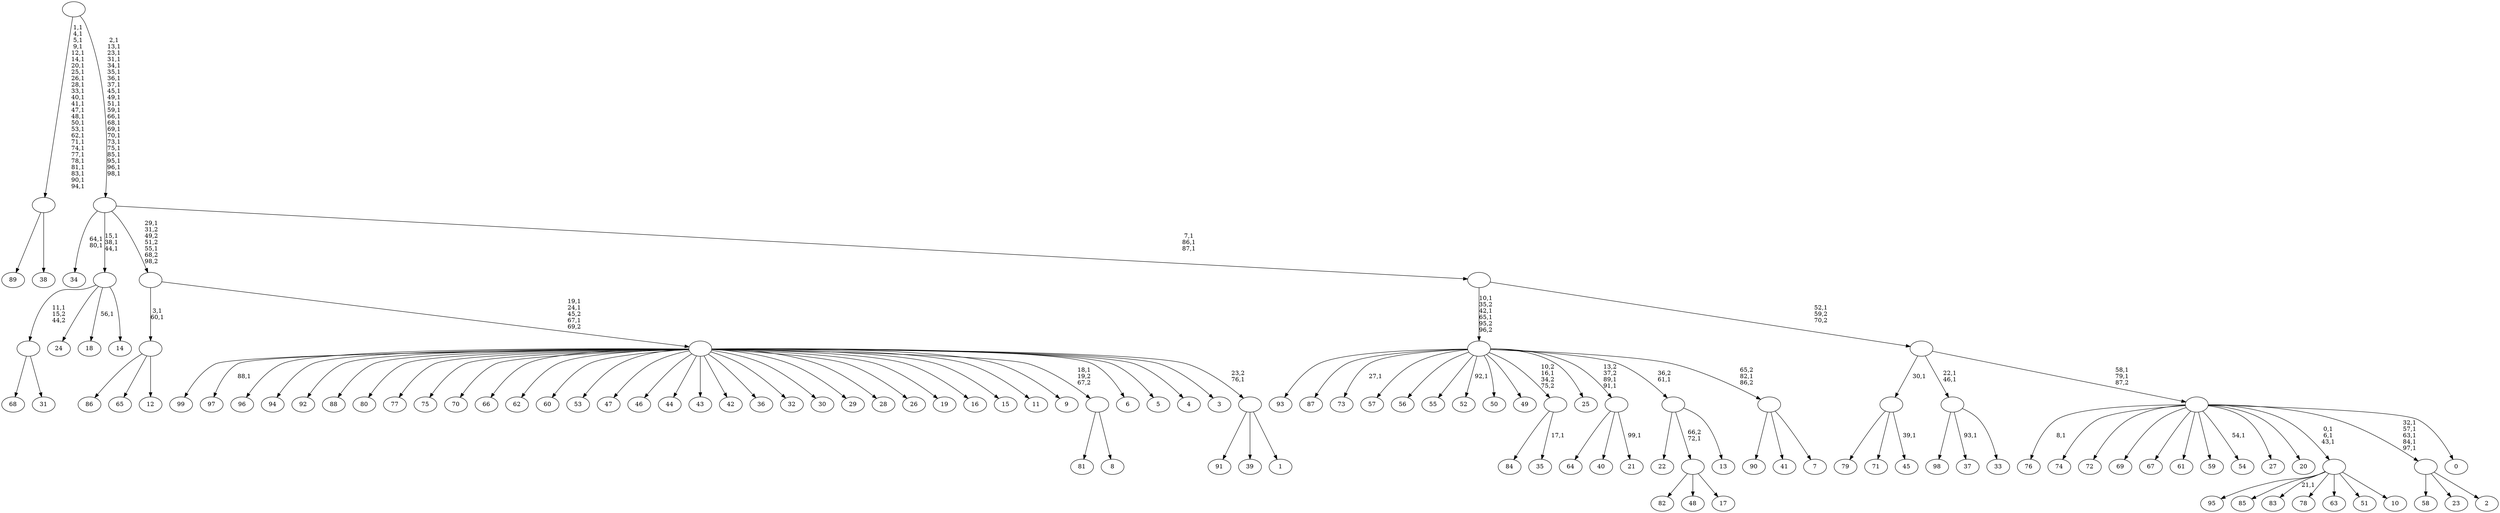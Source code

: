 digraph T {
	200 [label="99"]
	199 [label="98"]
	198 [label="97"]
	196 [label="96"]
	195 [label="95"]
	194 [label="94"]
	193 [label="93"]
	192 [label="92"]
	191 [label="91"]
	190 [label="90"]
	189 [label="89"]
	188 [label="88"]
	187 [label="87"]
	186 [label="86"]
	185 [label="85"]
	184 [label="84"]
	183 [label="83"]
	181 [label="82"]
	180 [label="81"]
	179 [label="80"]
	178 [label="79"]
	177 [label="78"]
	176 [label="77"]
	175 [label="76"]
	173 [label="75"]
	172 [label="74"]
	171 [label="73"]
	169 [label="72"]
	168 [label="71"]
	167 [label="70"]
	166 [label="69"]
	165 [label="68"]
	164 [label="67"]
	163 [label="66"]
	162 [label="65"]
	161 [label="64"]
	160 [label="63"]
	159 [label="62"]
	158 [label="61"]
	157 [label="60"]
	156 [label="59"]
	155 [label="58"]
	154 [label="57"]
	153 [label="56"]
	152 [label="55"]
	151 [label="54"]
	149 [label="53"]
	148 [label="52"]
	146 [label="51"]
	145 [label="50"]
	144 [label="49"]
	143 [label="48"]
	142 [label="47"]
	141 [label="46"]
	140 [label="45"]
	138 [label=""]
	137 [label="44"]
	136 [label="43"]
	135 [label="42"]
	134 [label="41"]
	133 [label="40"]
	132 [label="39"]
	131 [label="38"]
	130 [label=""]
	104 [label="37"]
	102 [label="36"]
	101 [label="35"]
	99 [label=""]
	98 [label="34"]
	95 [label="33"]
	94 [label=""]
	92 [label="32"]
	91 [label="31"]
	90 [label=""]
	89 [label="30"]
	88 [label="29"]
	87 [label="28"]
	86 [label="27"]
	85 [label="26"]
	84 [label="25"]
	83 [label="24"]
	82 [label="23"]
	81 [label="22"]
	80 [label="21"]
	78 [label=""]
	76 [label="20"]
	75 [label="19"]
	74 [label="18"]
	72 [label="17"]
	71 [label=""]
	70 [label="16"]
	69 [label="15"]
	68 [label="14"]
	67 [label=""]
	64 [label="13"]
	63 [label=""]
	62 [label="12"]
	61 [label=""]
	59 [label="11"]
	58 [label="10"]
	57 [label=""]
	54 [label="9"]
	53 [label="8"]
	52 [label=""]
	51 [label="7"]
	50 [label=""]
	49 [label=""]
	46 [label="6"]
	45 [label="5"]
	44 [label="4"]
	43 [label="3"]
	42 [label="2"]
	41 [label=""]
	36 [label="1"]
	35 [label=""]
	34 [label=""]
	31 [label=""]
	29 [label="0"]
	28 [label=""]
	26 [label=""]
	25 [label=""]
	22 [label=""]
	0 [label=""]
	138 -> 140 [label="39,1"]
	138 -> 178 [label=""]
	138 -> 168 [label=""]
	130 -> 189 [label=""]
	130 -> 131 [label=""]
	99 -> 101 [label="17,1"]
	99 -> 184 [label=""]
	94 -> 104 [label="93,1"]
	94 -> 199 [label=""]
	94 -> 95 [label=""]
	90 -> 165 [label=""]
	90 -> 91 [label=""]
	78 -> 80 [label="99,1"]
	78 -> 161 [label=""]
	78 -> 133 [label=""]
	71 -> 181 [label=""]
	71 -> 143 [label=""]
	71 -> 72 [label=""]
	67 -> 74 [label="56,1"]
	67 -> 90 [label="11,1\n15,2\n44,2"]
	67 -> 83 [label=""]
	67 -> 68 [label=""]
	63 -> 81 [label=""]
	63 -> 71 [label="66,2\n72,1"]
	63 -> 64 [label=""]
	61 -> 186 [label=""]
	61 -> 162 [label=""]
	61 -> 62 [label=""]
	57 -> 183 [label="21,1"]
	57 -> 195 [label=""]
	57 -> 185 [label=""]
	57 -> 177 [label=""]
	57 -> 160 [label=""]
	57 -> 146 [label=""]
	57 -> 58 [label=""]
	52 -> 180 [label=""]
	52 -> 53 [label=""]
	50 -> 190 [label=""]
	50 -> 134 [label=""]
	50 -> 51 [label=""]
	49 -> 78 [label="13,2\n37,2\n89,1\n91,1"]
	49 -> 148 [label="92,1"]
	49 -> 171 [label="27,1"]
	49 -> 193 [label=""]
	49 -> 187 [label=""]
	49 -> 154 [label=""]
	49 -> 153 [label=""]
	49 -> 152 [label=""]
	49 -> 145 [label=""]
	49 -> 144 [label=""]
	49 -> 99 [label="10,2\n16,1\n34,2\n75,2"]
	49 -> 84 [label=""]
	49 -> 63 [label="36,2\n61,1"]
	49 -> 50 [label="65,2\n82,1\n86,2"]
	41 -> 155 [label=""]
	41 -> 82 [label=""]
	41 -> 42 [label=""]
	35 -> 191 [label=""]
	35 -> 132 [label=""]
	35 -> 36 [label=""]
	34 -> 198 [label="88,1"]
	34 -> 200 [label=""]
	34 -> 196 [label=""]
	34 -> 194 [label=""]
	34 -> 192 [label=""]
	34 -> 188 [label=""]
	34 -> 179 [label=""]
	34 -> 176 [label=""]
	34 -> 173 [label=""]
	34 -> 167 [label=""]
	34 -> 163 [label=""]
	34 -> 159 [label=""]
	34 -> 157 [label=""]
	34 -> 149 [label=""]
	34 -> 142 [label=""]
	34 -> 141 [label=""]
	34 -> 137 [label=""]
	34 -> 136 [label=""]
	34 -> 135 [label=""]
	34 -> 102 [label=""]
	34 -> 92 [label=""]
	34 -> 89 [label=""]
	34 -> 88 [label=""]
	34 -> 87 [label=""]
	34 -> 85 [label=""]
	34 -> 75 [label=""]
	34 -> 70 [label=""]
	34 -> 69 [label=""]
	34 -> 59 [label=""]
	34 -> 54 [label=""]
	34 -> 52 [label="18,1\n19,2\n67,2"]
	34 -> 46 [label=""]
	34 -> 45 [label=""]
	34 -> 44 [label=""]
	34 -> 43 [label=""]
	34 -> 35 [label="23,2\n76,1"]
	31 -> 34 [label="19,1\n24,1\n45,2\n67,1\n69,2"]
	31 -> 61 [label="3,1\n60,1"]
	28 -> 41 [label="32,1\n57,1\n63,1\n84,1\n97,1"]
	28 -> 57 [label="0,1\n6,1\n43,1"]
	28 -> 151 [label="54,1"]
	28 -> 175 [label="8,1"]
	28 -> 172 [label=""]
	28 -> 169 [label=""]
	28 -> 166 [label=""]
	28 -> 164 [label=""]
	28 -> 158 [label=""]
	28 -> 156 [label=""]
	28 -> 86 [label=""]
	28 -> 76 [label=""]
	28 -> 29 [label=""]
	26 -> 28 [label="58,1\n79,1\n87,2"]
	26 -> 94 [label="22,1\n46,1"]
	26 -> 138 [label="30,1"]
	25 -> 49 [label="10,1\n35,2\n42,1\n65,1\n95,2\n96,2"]
	25 -> 26 [label="52,1\n59,2\n70,2"]
	22 -> 25 [label="7,1\n86,1\n87,1"]
	22 -> 31 [label="29,1\n31,2\n49,2\n51,2\n55,1\n68,2\n98,2"]
	22 -> 67 [label="15,1\n38,1\n44,1"]
	22 -> 98 [label="64,1\n80,1"]
	0 -> 22 [label="2,1\n13,1\n23,1\n31,1\n34,1\n35,1\n36,1\n37,1\n45,1\n49,1\n51,1\n59,1\n66,1\n68,1\n69,1\n70,1\n73,1\n75,1\n85,1\n95,1\n96,1\n98,1"]
	0 -> 130 [label="1,1\n4,1\n5,1\n9,1\n12,1\n14,1\n20,1\n25,1\n26,1\n28,1\n33,1\n40,1\n41,1\n47,1\n48,1\n50,1\n53,1\n62,1\n71,1\n74,1\n77,1\n78,1\n81,1\n83,1\n90,1\n94,1"]
}
